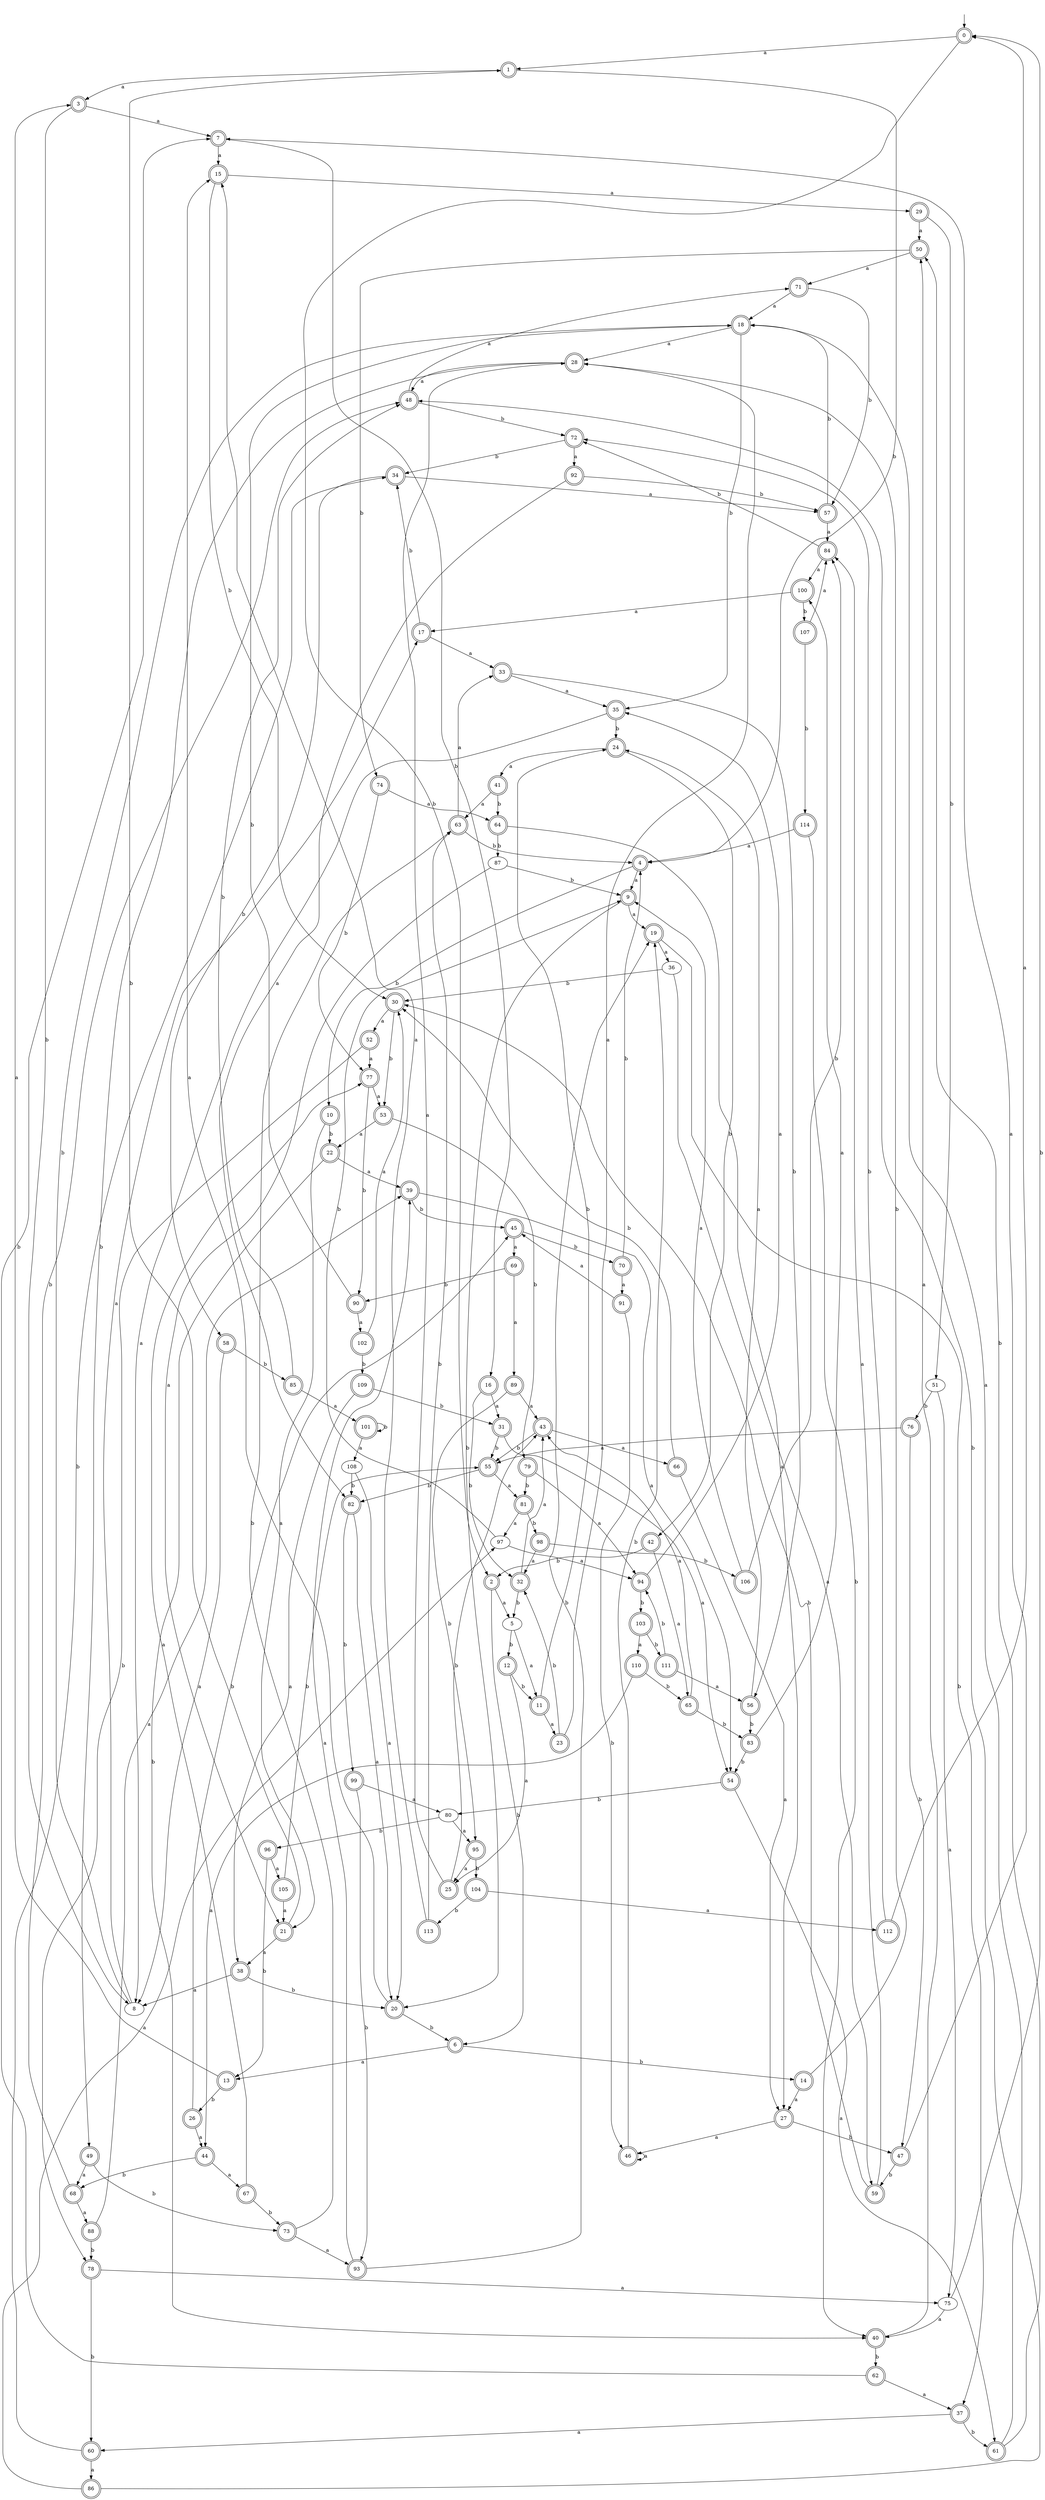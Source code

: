digraph RandomDFA {
  __start0 [label="", shape=none];
  __start0 -> 0 [label=""];
  0 [shape=circle] [shape=doublecircle]
  0 -> 1 [label="a"]
  0 -> 2 [label="b"]
  1 [shape=doublecircle]
  1 -> 3 [label="a"]
  1 -> 4 [label="b"]
  2 [shape=doublecircle]
  2 -> 5 [label="a"]
  2 -> 6 [label="b"]
  3 [shape=doublecircle]
  3 -> 7 [label="a"]
  3 -> 8 [label="b"]
  4 [shape=doublecircle]
  4 -> 9 [label="a"]
  4 -> 10 [label="b"]
  5
  5 -> 11 [label="a"]
  5 -> 12 [label="b"]
  6 [shape=doublecircle]
  6 -> 13 [label="a"]
  6 -> 14 [label="b"]
  7 [shape=doublecircle]
  7 -> 15 [label="a"]
  7 -> 16 [label="b"]
  8
  8 -> 17 [label="a"]
  8 -> 18 [label="b"]
  9 [shape=doublecircle]
  9 -> 19 [label="a"]
  9 -> 20 [label="b"]
  10 [shape=doublecircle]
  10 -> 21 [label="a"]
  10 -> 22 [label="b"]
  11 [shape=doublecircle]
  11 -> 23 [label="a"]
  11 -> 24 [label="b"]
  12 [shape=doublecircle]
  12 -> 25 [label="a"]
  12 -> 11 [label="b"]
  13 [shape=doublecircle]
  13 -> 3 [label="a"]
  13 -> 26 [label="b"]
  14 [shape=doublecircle]
  14 -> 27 [label="a"]
  14 -> 28 [label="b"]
  15 [shape=doublecircle]
  15 -> 29 [label="a"]
  15 -> 30 [label="b"]
  16 [shape=doublecircle]
  16 -> 31 [label="a"]
  16 -> 32 [label="b"]
  17 [shape=doublecircle]
  17 -> 33 [label="a"]
  17 -> 34 [label="b"]
  18 [shape=doublecircle]
  18 -> 28 [label="a"]
  18 -> 35 [label="b"]
  19 [shape=doublecircle]
  19 -> 36 [label="a"]
  19 -> 37 [label="b"]
  20 [shape=doublecircle]
  20 -> 15 [label="a"]
  20 -> 6 [label="b"]
  21 [shape=doublecircle]
  21 -> 38 [label="a"]
  21 -> 1 [label="b"]
  22 [shape=doublecircle]
  22 -> 39 [label="a"]
  22 -> 40 [label="b"]
  23 [shape=doublecircle]
  23 -> 28 [label="a"]
  23 -> 32 [label="b"]
  24 [shape=doublecircle]
  24 -> 41 [label="a"]
  24 -> 42 [label="b"]
  25 [shape=doublecircle]
  25 -> 28 [label="a"]
  25 -> 43 [label="b"]
  26 [shape=doublecircle]
  26 -> 44 [label="a"]
  26 -> 45 [label="b"]
  27 [shape=doublecircle]
  27 -> 46 [label="a"]
  27 -> 47 [label="b"]
  28 [shape=doublecircle]
  28 -> 48 [label="a"]
  28 -> 49 [label="b"]
  29 [shape=doublecircle]
  29 -> 50 [label="a"]
  29 -> 51 [label="b"]
  30 [shape=doublecircle]
  30 -> 52 [label="a"]
  30 -> 53 [label="b"]
  31 [shape=doublecircle]
  31 -> 54 [label="a"]
  31 -> 55 [label="b"]
  32 [shape=doublecircle]
  32 -> 43 [label="a"]
  32 -> 5 [label="b"]
  33 [shape=doublecircle]
  33 -> 35 [label="a"]
  33 -> 56 [label="b"]
  34 [shape=doublecircle]
  34 -> 57 [label="a"]
  34 -> 58 [label="b"]
  35 [shape=doublecircle]
  35 -> 8 [label="a"]
  35 -> 24 [label="b"]
  36
  36 -> 59 [label="a"]
  36 -> 30 [label="b"]
  37 [shape=doublecircle]
  37 -> 60 [label="a"]
  37 -> 61 [label="b"]
  38 [shape=doublecircle]
  38 -> 8 [label="a"]
  38 -> 20 [label="b"]
  39 [shape=doublecircle]
  39 -> 54 [label="a"]
  39 -> 45 [label="b"]
  40 [shape=doublecircle]
  40 -> 50 [label="a"]
  40 -> 62 [label="b"]
  41 [shape=doublecircle]
  41 -> 63 [label="a"]
  41 -> 64 [label="b"]
  42 [shape=doublecircle]
  42 -> 65 [label="a"]
  42 -> 2 [label="b"]
  43 [shape=doublecircle]
  43 -> 66 [label="a"]
  43 -> 55 [label="b"]
  44 [shape=doublecircle]
  44 -> 67 [label="a"]
  44 -> 68 [label="b"]
  45 [shape=doublecircle]
  45 -> 69 [label="a"]
  45 -> 70 [label="b"]
  46 [shape=doublecircle]
  46 -> 46 [label="a"]
  46 -> 19 [label="b"]
  47 [shape=doublecircle]
  47 -> 7 [label="a"]
  47 -> 59 [label="b"]
  48 [shape=doublecircle]
  48 -> 71 [label="a"]
  48 -> 72 [label="b"]
  49 [shape=doublecircle]
  49 -> 68 [label="a"]
  49 -> 73 [label="b"]
  50 [shape=doublecircle]
  50 -> 71 [label="a"]
  50 -> 74 [label="b"]
  51
  51 -> 75 [label="a"]
  51 -> 76 [label="b"]
  52 [shape=doublecircle]
  52 -> 77 [label="a"]
  52 -> 78 [label="b"]
  53 [shape=doublecircle]
  53 -> 22 [label="a"]
  53 -> 79 [label="b"]
  54 [shape=doublecircle]
  54 -> 61 [label="a"]
  54 -> 80 [label="b"]
  55 [shape=doublecircle]
  55 -> 81 [label="a"]
  55 -> 82 [label="b"]
  56 [shape=doublecircle]
  56 -> 24 [label="a"]
  56 -> 83 [label="b"]
  57 [shape=doublecircle]
  57 -> 84 [label="a"]
  57 -> 18 [label="b"]
  58 [shape=doublecircle]
  58 -> 8 [label="a"]
  58 -> 85 [label="b"]
  59 [shape=doublecircle]
  59 -> 84 [label="a"]
  59 -> 30 [label="b"]
  60 [shape=doublecircle]
  60 -> 86 [label="a"]
  60 -> 34 [label="b"]
  61 [shape=doublecircle]
  61 -> 18 [label="a"]
  61 -> 50 [label="b"]
  62 [shape=doublecircle]
  62 -> 37 [label="a"]
  62 -> 7 [label="b"]
  63 [shape=doublecircle]
  63 -> 33 [label="a"]
  63 -> 4 [label="b"]
  64 [shape=doublecircle]
  64 -> 27 [label="a"]
  64 -> 87 [label="b"]
  65 [shape=doublecircle]
  65 -> 43 [label="a"]
  65 -> 83 [label="b"]
  66 [shape=doublecircle]
  66 -> 27 [label="a"]
  66 -> 30 [label="b"]
  67 [shape=doublecircle]
  67 -> 77 [label="a"]
  67 -> 73 [label="b"]
  68 [shape=doublecircle]
  68 -> 88 [label="a"]
  68 -> 48 [label="b"]
  69 [shape=doublecircle]
  69 -> 89 [label="a"]
  69 -> 90 [label="b"]
  70 [shape=doublecircle]
  70 -> 91 [label="a"]
  70 -> 4 [label="b"]
  71 [shape=doublecircle]
  71 -> 18 [label="a"]
  71 -> 57 [label="b"]
  72 [shape=doublecircle]
  72 -> 92 [label="a"]
  72 -> 34 [label="b"]
  73 [shape=doublecircle]
  73 -> 93 [label="a"]
  73 -> 63 [label="b"]
  74 [shape=doublecircle]
  74 -> 64 [label="a"]
  74 -> 77 [label="b"]
  75
  75 -> 40 [label="a"]
  75 -> 0 [label="b"]
  76 [shape=doublecircle]
  76 -> 55 [label="a"]
  76 -> 47 [label="b"]
  77 [shape=doublecircle]
  77 -> 53 [label="a"]
  77 -> 90 [label="b"]
  78 [shape=doublecircle]
  78 -> 75 [label="a"]
  78 -> 60 [label="b"]
  79 [shape=doublecircle]
  79 -> 94 [label="a"]
  79 -> 81 [label="b"]
  80
  80 -> 95 [label="a"]
  80 -> 96 [label="b"]
  81 [shape=doublecircle]
  81 -> 97 [label="a"]
  81 -> 98 [label="b"]
  82 [shape=doublecircle]
  82 -> 20 [label="a"]
  82 -> 99 [label="b"]
  83 [shape=doublecircle]
  83 -> 100 [label="a"]
  83 -> 54 [label="b"]
  84 [shape=doublecircle]
  84 -> 100 [label="a"]
  84 -> 72 [label="b"]
  85 [shape=doublecircle]
  85 -> 101 [label="a"]
  85 -> 48 [label="b"]
  86 [shape=doublecircle]
  86 -> 97 [label="a"]
  86 -> 48 [label="b"]
  87
  87 -> 21 [label="a"]
  87 -> 9 [label="b"]
  88 [shape=doublecircle]
  88 -> 39 [label="a"]
  88 -> 78 [label="b"]
  89 [shape=doublecircle]
  89 -> 43 [label="a"]
  89 -> 95 [label="b"]
  90 [shape=doublecircle]
  90 -> 102 [label="a"]
  90 -> 18 [label="b"]
  91 [shape=doublecircle]
  91 -> 45 [label="a"]
  91 -> 46 [label="b"]
  92 [shape=doublecircle]
  92 -> 82 [label="a"]
  92 -> 57 [label="b"]
  93 [shape=doublecircle]
  93 -> 39 [label="a"]
  93 -> 19 [label="b"]
  94 [shape=doublecircle]
  94 -> 35 [label="a"]
  94 -> 103 [label="b"]
  95 [shape=doublecircle]
  95 -> 25 [label="a"]
  95 -> 104 [label="b"]
  96 [shape=doublecircle]
  96 -> 105 [label="a"]
  96 -> 13 [label="b"]
  97
  97 -> 94 [label="a"]
  97 -> 9 [label="b"]
  98 [shape=doublecircle]
  98 -> 32 [label="a"]
  98 -> 106 [label="b"]
  99 [shape=doublecircle]
  99 -> 80 [label="a"]
  99 -> 93 [label="b"]
  100 [shape=doublecircle]
  100 -> 17 [label="a"]
  100 -> 107 [label="b"]
  101 [shape=doublecircle]
  101 -> 108 [label="a"]
  101 -> 101 [label="b"]
  102 [shape=doublecircle]
  102 -> 30 [label="a"]
  102 -> 109 [label="b"]
  103 [shape=doublecircle]
  103 -> 110 [label="a"]
  103 -> 111 [label="b"]
  104 [shape=doublecircle]
  104 -> 112 [label="a"]
  104 -> 113 [label="b"]
  105 [shape=doublecircle]
  105 -> 21 [label="a"]
  105 -> 55 [label="b"]
  106 [shape=doublecircle]
  106 -> 9 [label="a"]
  106 -> 84 [label="b"]
  107 [shape=doublecircle]
  107 -> 84 [label="a"]
  107 -> 114 [label="b"]
  108
  108 -> 20 [label="a"]
  108 -> 82 [label="b"]
  109 [shape=doublecircle]
  109 -> 38 [label="a"]
  109 -> 31 [label="b"]
  110 [shape=doublecircle]
  110 -> 44 [label="a"]
  110 -> 65 [label="b"]
  111 [shape=doublecircle]
  111 -> 56 [label="a"]
  111 -> 94 [label="b"]
  112 [shape=doublecircle]
  112 -> 0 [label="a"]
  112 -> 72 [label="b"]
  113 [shape=doublecircle]
  113 -> 15 [label="a"]
  113 -> 63 [label="b"]
  114 [shape=doublecircle]
  114 -> 4 [label="a"]
  114 -> 40 [label="b"]
}
